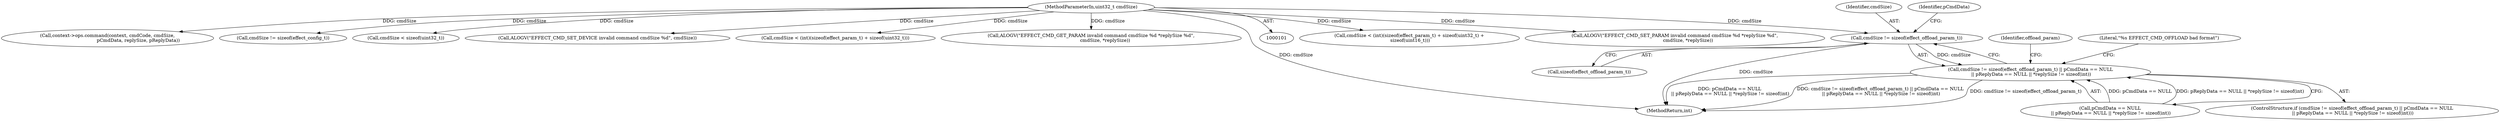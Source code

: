 digraph "0_Android_073a80800f341325932c66818ce4302b312909a4@API" {
"1000591" [label="(Call,cmdSize != sizeof(effect_offload_param_t))"];
"1000104" [label="(MethodParameterIn,uint32_t cmdSize)"];
"1000590" [label="(Call,cmdSize != sizeof(effect_offload_param_t) || pCmdData == NULL\n || pReplyData == NULL || *replySize != sizeof(int))"];
"1000104" [label="(MethodParameterIn,uint32_t cmdSize)"];
"1000483" [label="(Call,cmdSize < (int)(sizeof(effect_param_t) + sizeof(uint32_t) +\n sizeof(uint16_t)))"];
"1000509" [label="(Call,ALOGV(\"EFFECT_CMD_SET_PARAM invalid command cmdSize %d *replySize %d\",\n                  cmdSize, *replySize))"];
"1000701" [label="(Call,context->ops.command(context, cmdCode, cmdSize,\n                                          pCmdData, replySize, pReplyData))"];
"1000592" [label="(Identifier,cmdSize)"];
"1000619" [label="(Identifier,offload_param)"];
"1000610" [label="(Literal,\"%s EFFECT_CMD_OFFLOAD bad format\")"];
"1000197" [label="(Call,cmdSize != sizeof(effect_config_t))"];
"1000589" [label="(ControlStructure,if (cmdSize != sizeof(effect_offload_param_t) || pCmdData == NULL\n || pReplyData == NULL || *replySize != sizeof(int)))"];
"1000593" [label="(Call,sizeof(effect_offload_param_t))"];
"1000554" [label="(Call,cmdSize < sizeof(uint32_t))"];
"1000595" [label="(Call,pCmdData == NULL\n || pReplyData == NULL || *replySize != sizeof(int))"];
"1000563" [label="(Call,ALOGV(\"EFFECT_CMD_SET_DEVICE invalid command cmdSize %d\", cmdSize))"];
"1000383" [label="(Call,cmdSize < (int)(sizeof(effect_param_t) + sizeof(uint32_t)))"];
"1000426" [label="(Call,ALOGV(\"EFFECT_CMD_GET_PARAM invalid command cmdSize %d *replySize %d\",\n                   cmdSize, *replySize))"];
"1000591" [label="(Call,cmdSize != sizeof(effect_offload_param_t))"];
"1000725" [label="(MethodReturn,int)"];
"1000590" [label="(Call,cmdSize != sizeof(effect_offload_param_t) || pCmdData == NULL\n || pReplyData == NULL || *replySize != sizeof(int))"];
"1000597" [label="(Identifier,pCmdData)"];
"1000591" -> "1000590"  [label="AST: "];
"1000591" -> "1000593"  [label="CFG: "];
"1000592" -> "1000591"  [label="AST: "];
"1000593" -> "1000591"  [label="AST: "];
"1000597" -> "1000591"  [label="CFG: "];
"1000590" -> "1000591"  [label="CFG: "];
"1000591" -> "1000725"  [label="DDG: cmdSize"];
"1000591" -> "1000590"  [label="DDG: cmdSize"];
"1000104" -> "1000591"  [label="DDG: cmdSize"];
"1000104" -> "1000101"  [label="AST: "];
"1000104" -> "1000725"  [label="DDG: cmdSize"];
"1000104" -> "1000197"  [label="DDG: cmdSize"];
"1000104" -> "1000383"  [label="DDG: cmdSize"];
"1000104" -> "1000426"  [label="DDG: cmdSize"];
"1000104" -> "1000483"  [label="DDG: cmdSize"];
"1000104" -> "1000509"  [label="DDG: cmdSize"];
"1000104" -> "1000554"  [label="DDG: cmdSize"];
"1000104" -> "1000563"  [label="DDG: cmdSize"];
"1000104" -> "1000701"  [label="DDG: cmdSize"];
"1000590" -> "1000589"  [label="AST: "];
"1000590" -> "1000595"  [label="CFG: "];
"1000595" -> "1000590"  [label="AST: "];
"1000610" -> "1000590"  [label="CFG: "];
"1000619" -> "1000590"  [label="CFG: "];
"1000590" -> "1000725"  [label="DDG: pCmdData == NULL\n || pReplyData == NULL || *replySize != sizeof(int)"];
"1000590" -> "1000725"  [label="DDG: cmdSize != sizeof(effect_offload_param_t) || pCmdData == NULL\n || pReplyData == NULL || *replySize != sizeof(int)"];
"1000590" -> "1000725"  [label="DDG: cmdSize != sizeof(effect_offload_param_t)"];
"1000595" -> "1000590"  [label="DDG: pCmdData == NULL"];
"1000595" -> "1000590"  [label="DDG: pReplyData == NULL || *replySize != sizeof(int)"];
}
